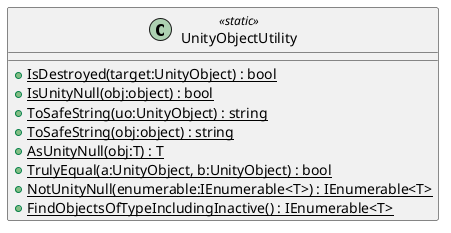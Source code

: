@startuml
class UnityObjectUtility <<static>> {
    + {static} IsDestroyed(target:UnityObject) : bool
    + {static} IsUnityNull(obj:object) : bool
    + {static} ToSafeString(uo:UnityObject) : string
    + {static} ToSafeString(obj:object) : string
    + {static} AsUnityNull(obj:T) : T
    + {static} TrulyEqual(a:UnityObject, b:UnityObject) : bool
    + {static} NotUnityNull(enumerable:IEnumerable<T>) : IEnumerable<T>
    + {static} FindObjectsOfTypeIncludingInactive() : IEnumerable<T>
}
@enduml
